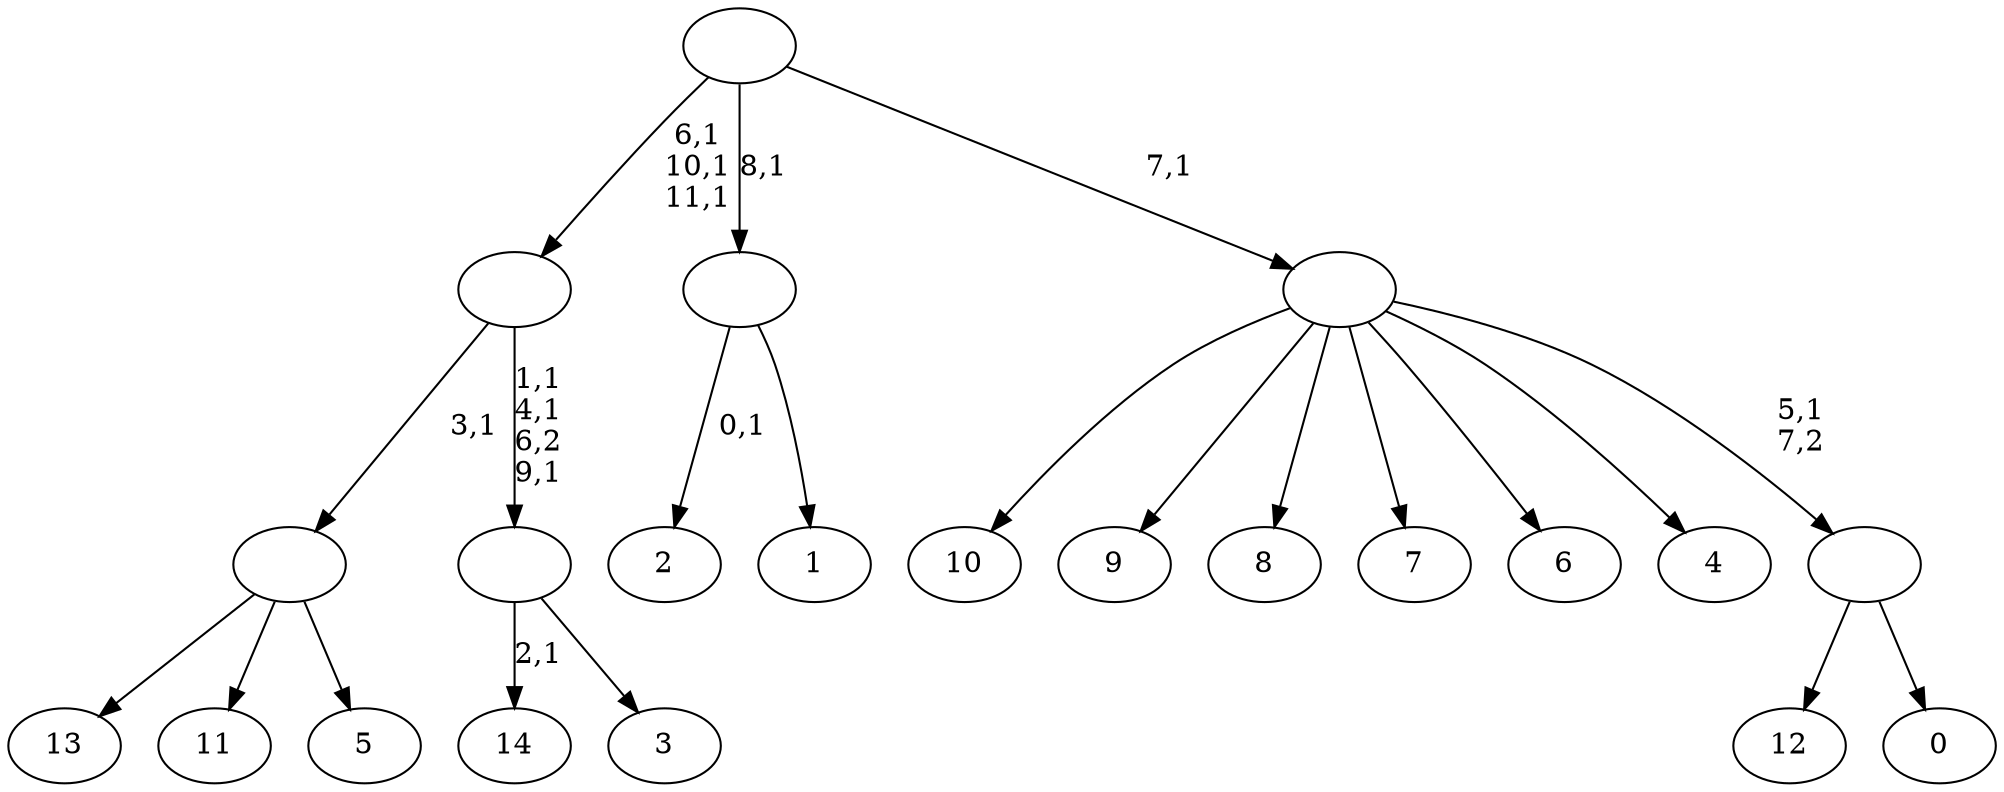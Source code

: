 digraph T {
	27 [label="14"]
	25 [label="13"]
	24 [label="12"]
	23 [label="11"]
	22 [label="10"]
	21 [label="9"]
	20 [label="8"]
	19 [label="7"]
	18 [label="6"]
	17 [label="5"]
	16 [label=""]
	15 [label="4"]
	14 [label="3"]
	13 [label=""]
	10 [label=""]
	7 [label="2"]
	5 [label="1"]
	4 [label=""]
	3 [label="0"]
	2 [label=""]
	1 [label=""]
	0 [label=""]
	16 -> 25 [label=""]
	16 -> 23 [label=""]
	16 -> 17 [label=""]
	13 -> 27 [label="2,1"]
	13 -> 14 [label=""]
	10 -> 13 [label="1,1\n4,1\n6,2\n9,1"]
	10 -> 16 [label="3,1"]
	4 -> 7 [label="0,1"]
	4 -> 5 [label=""]
	2 -> 24 [label=""]
	2 -> 3 [label=""]
	1 -> 22 [label=""]
	1 -> 21 [label=""]
	1 -> 20 [label=""]
	1 -> 19 [label=""]
	1 -> 18 [label=""]
	1 -> 15 [label=""]
	1 -> 2 [label="5,1\n7,2"]
	0 -> 10 [label="6,1\n10,1\n11,1"]
	0 -> 4 [label="8,1"]
	0 -> 1 [label="7,1"]
}
